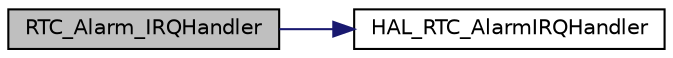 digraph "RTC_Alarm_IRQHandler"
{
  edge [fontname="Helvetica",fontsize="10",labelfontname="Helvetica",labelfontsize="10"];
  node [fontname="Helvetica",fontsize="10",shape=record];
  rankdir="LR";
  Node14 [label="RTC_Alarm_IRQHandler",height=0.2,width=0.4,color="black", fillcolor="grey75", style="filled", fontcolor="black"];
  Node14 -> Node15 [color="midnightblue",fontsize="10",style="solid",fontname="Helvetica"];
  Node15 [label="HAL_RTC_AlarmIRQHandler",height=0.2,width=0.4,color="black", fillcolor="white", style="filled",URL="$group___r_t_c___exported___functions___group3.html#gac185f2ce34fe566418d0978a48e0c199"];
}
